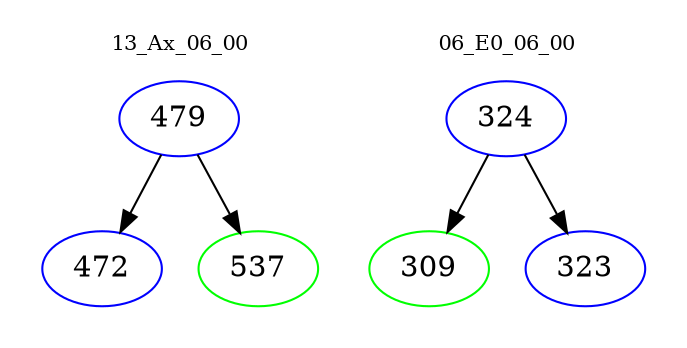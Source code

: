 digraph{
subgraph cluster_0 {
color = white
label = "13_Ax_06_00";
fontsize=10;
T0_479 [label="479", color="blue"]
T0_479 -> T0_472 [color="black"]
T0_472 [label="472", color="blue"]
T0_479 -> T0_537 [color="black"]
T0_537 [label="537", color="green"]
}
subgraph cluster_1 {
color = white
label = "06_E0_06_00";
fontsize=10;
T1_324 [label="324", color="blue"]
T1_324 -> T1_309 [color="black"]
T1_309 [label="309", color="green"]
T1_324 -> T1_323 [color="black"]
T1_323 [label="323", color="blue"]
}
}
